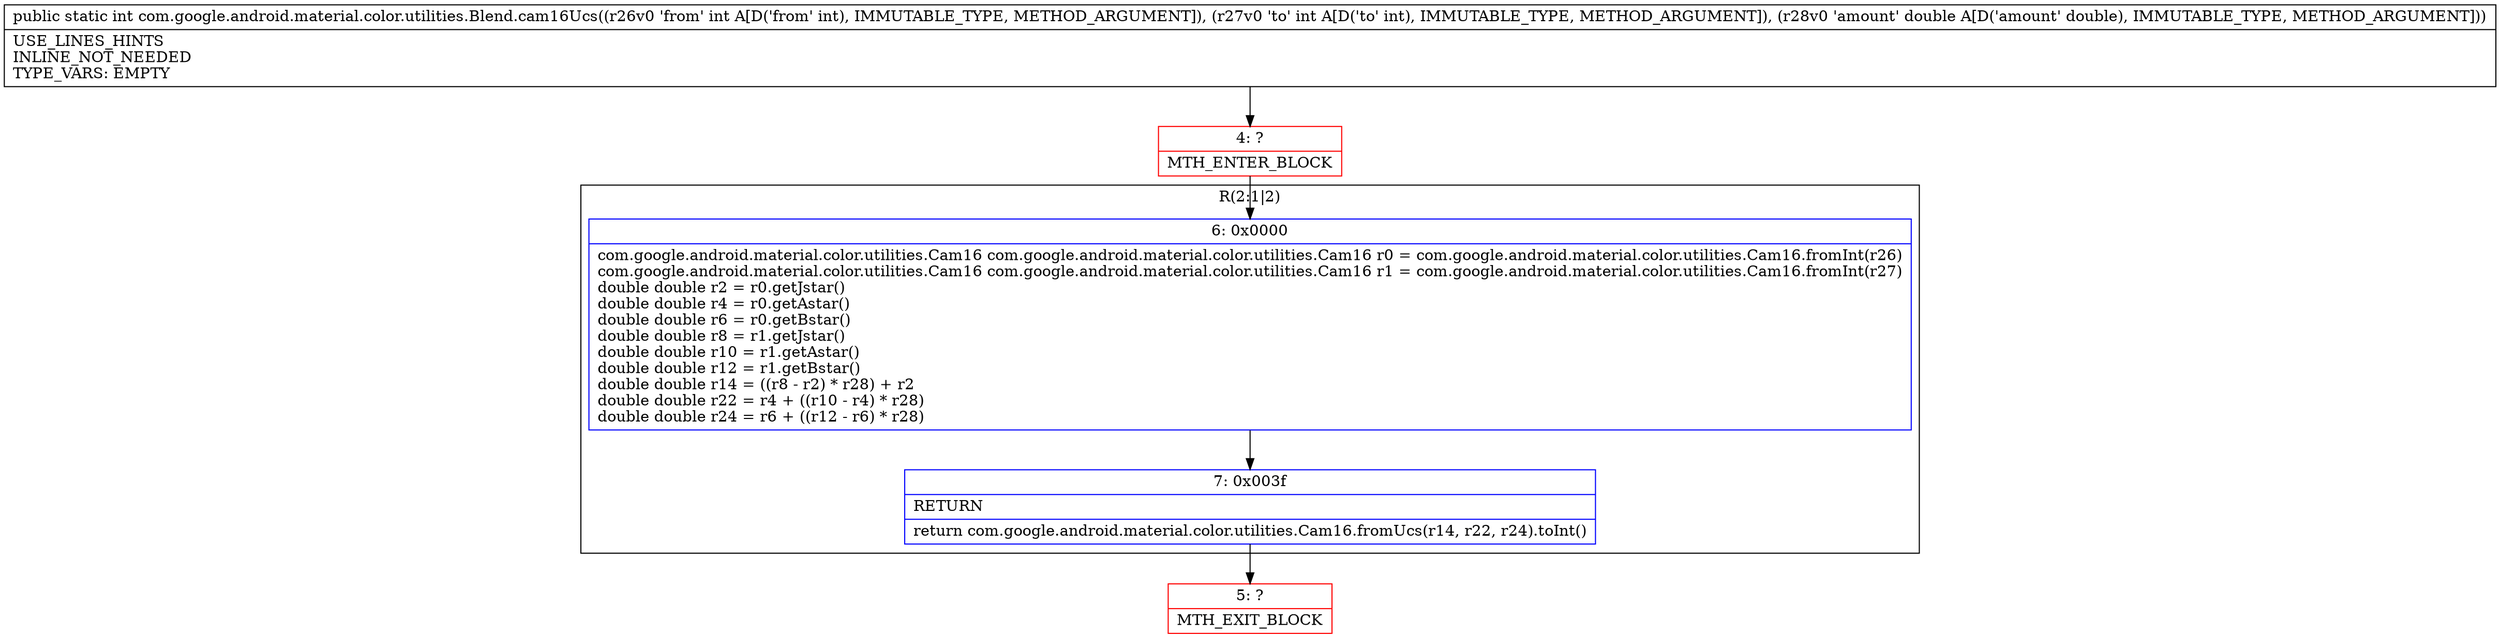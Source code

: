 digraph "CFG forcom.google.android.material.color.utilities.Blend.cam16Ucs(IID)I" {
subgraph cluster_Region_1226956286 {
label = "R(2:1|2)";
node [shape=record,color=blue];
Node_6 [shape=record,label="{6\:\ 0x0000|com.google.android.material.color.utilities.Cam16 com.google.android.material.color.utilities.Cam16 r0 = com.google.android.material.color.utilities.Cam16.fromInt(r26)\lcom.google.android.material.color.utilities.Cam16 com.google.android.material.color.utilities.Cam16 r1 = com.google.android.material.color.utilities.Cam16.fromInt(r27)\ldouble double r2 = r0.getJstar()\ldouble double r4 = r0.getAstar()\ldouble double r6 = r0.getBstar()\ldouble double r8 = r1.getJstar()\ldouble double r10 = r1.getAstar()\ldouble double r12 = r1.getBstar()\ldouble double r14 = ((r8 \- r2) * r28) + r2\ldouble double r22 = r4 + ((r10 \- r4) * r28)\ldouble double r24 = r6 + ((r12 \- r6) * r28)\l}"];
Node_7 [shape=record,label="{7\:\ 0x003f|RETURN\l|return com.google.android.material.color.utilities.Cam16.fromUcs(r14, r22, r24).toInt()\l}"];
}
Node_4 [shape=record,color=red,label="{4\:\ ?|MTH_ENTER_BLOCK\l}"];
Node_5 [shape=record,color=red,label="{5\:\ ?|MTH_EXIT_BLOCK\l}"];
MethodNode[shape=record,label="{public static int com.google.android.material.color.utilities.Blend.cam16Ucs((r26v0 'from' int A[D('from' int), IMMUTABLE_TYPE, METHOD_ARGUMENT]), (r27v0 'to' int A[D('to' int), IMMUTABLE_TYPE, METHOD_ARGUMENT]), (r28v0 'amount' double A[D('amount' double), IMMUTABLE_TYPE, METHOD_ARGUMENT]))  | USE_LINES_HINTS\lINLINE_NOT_NEEDED\lTYPE_VARS: EMPTY\l}"];
MethodNode -> Node_4;Node_6 -> Node_7;
Node_7 -> Node_5;
Node_4 -> Node_6;
}

